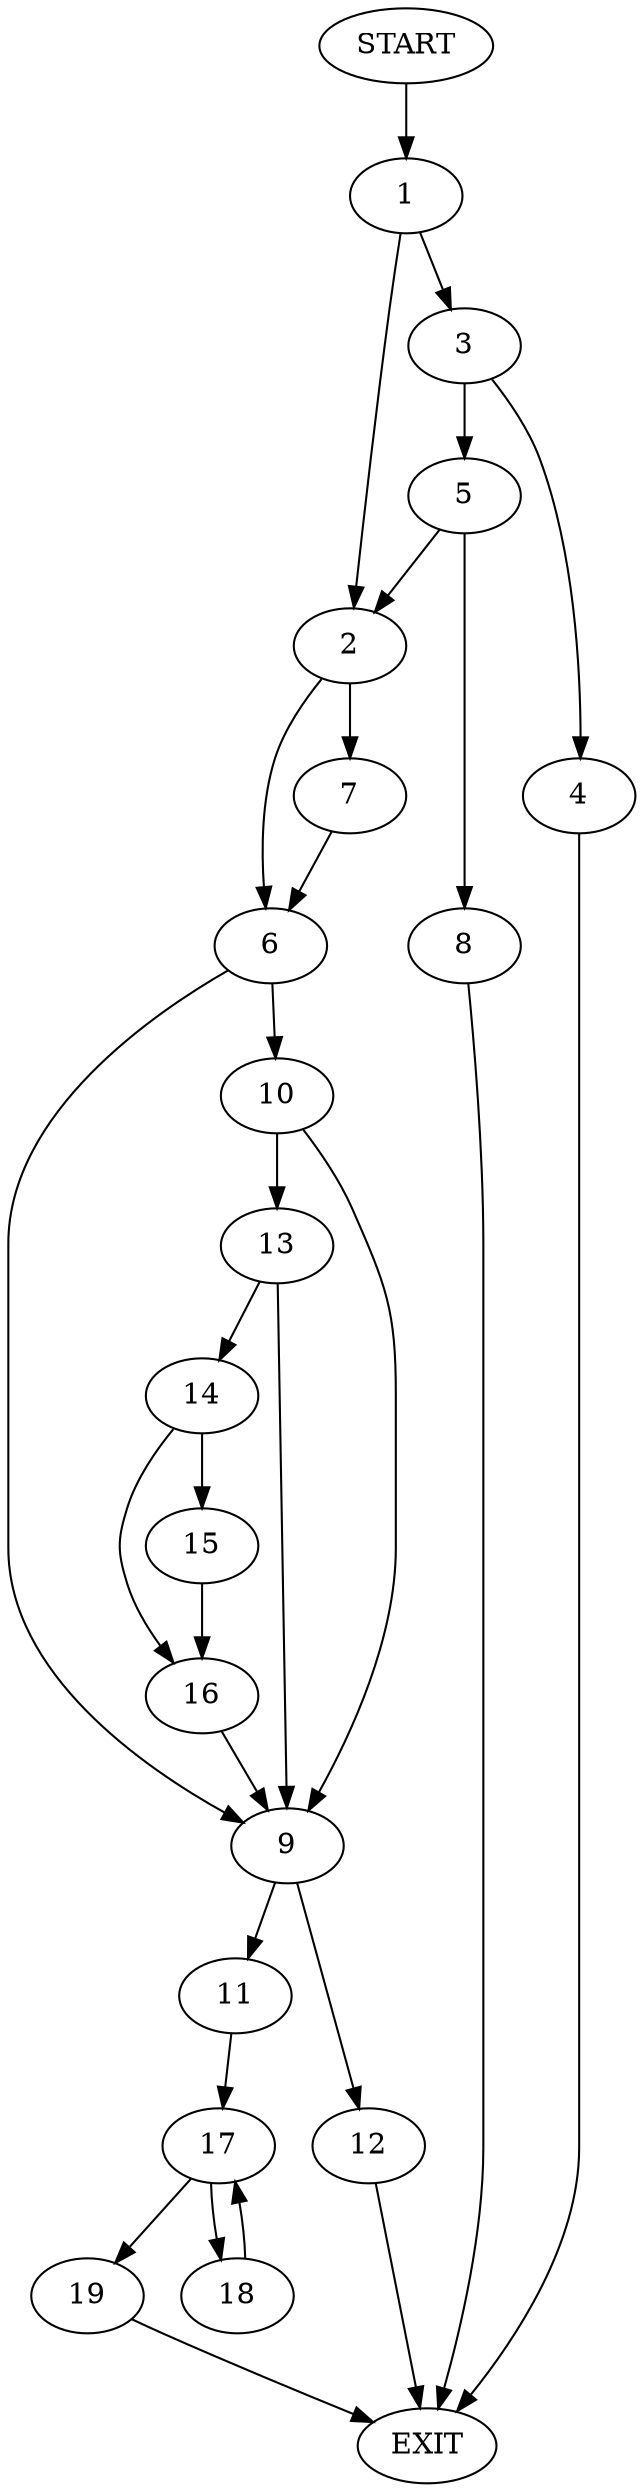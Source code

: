 digraph {
0 [label="START"]
20 [label="EXIT"]
0 -> 1
1 -> 2
1 -> 3
3 -> 4
3 -> 5
2 -> 6
2 -> 7
4 -> 20
5 -> 2
5 -> 8
8 -> 20
6 -> 9
6 -> 10
7 -> 6
9 -> 11
9 -> 12
10 -> 13
10 -> 9
13 -> 14
13 -> 9
14 -> 15
14 -> 16
16 -> 9
15 -> 16
11 -> 17
12 -> 20
17 -> 18
17 -> 19
19 -> 20
18 -> 17
}
